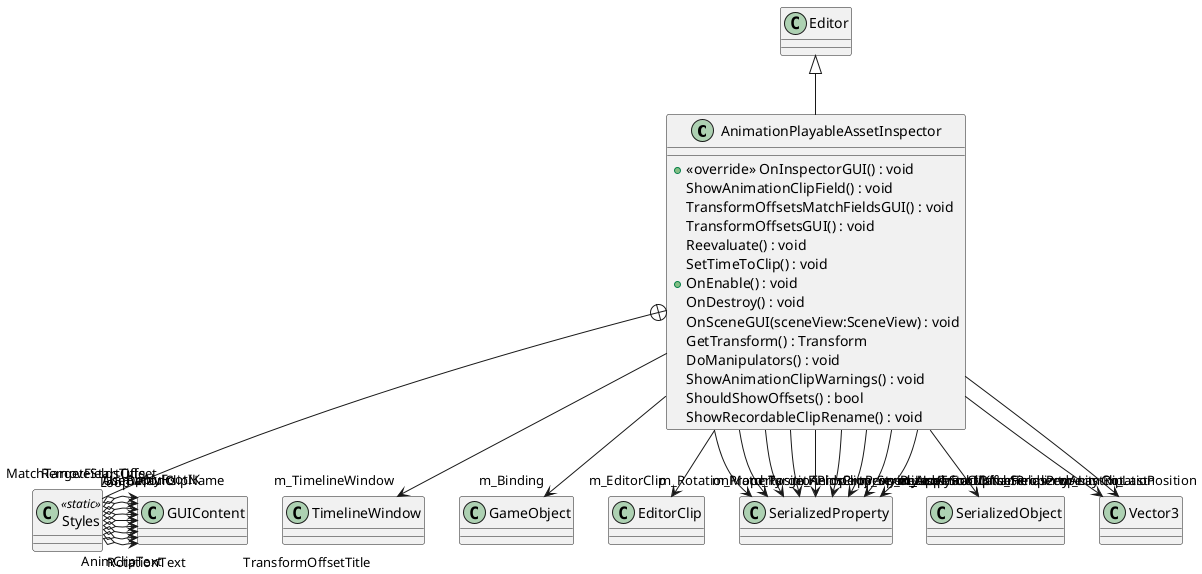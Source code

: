 @startuml
class AnimationPlayableAssetInspector {
    + <<override>> OnInspectorGUI() : void
    ShowAnimationClipField() : void
    TransformOffsetsMatchFieldsGUI() : void
    TransformOffsetsGUI() : void
    Reevaluate() : void
    SetTimeToClip() : void
    + OnEnable() : void
    OnDestroy() : void
    OnSceneGUI(sceneView:SceneView) : void
    GetTransform() : Transform
    DoManipulators() : void
    ShowAnimationClipWarnings() : void
    ShouldShowOffsets() : bool
    ShowRecordableClipRename() : void
}
class Styles <<static>> {
}
Editor <|-- AnimationPlayableAssetInspector
AnimationPlayableAssetInspector --> "m_TimelineWindow" TimelineWindow
AnimationPlayableAssetInspector --> "m_Binding" GameObject
AnimationPlayableAssetInspector --> "m_EditorClip" EditorClip
AnimationPlayableAssetInspector --> "m_PositionProperty" SerializedProperty
AnimationPlayableAssetInspector --> "m_RotationProperty" SerializedProperty
AnimationPlayableAssetInspector --> "m_AnimClipProperty" SerializedProperty
AnimationPlayableAssetInspector --> "m_UseTrackMatchFieldsProperty" SerializedProperty
AnimationPlayableAssetInspector --> "m_MatchTargetFieldsProperty" SerializedProperty
AnimationPlayableAssetInspector --> "m_SerializedAnimClip" SerializedObject
AnimationPlayableAssetInspector --> "m_SerializedAnimClipName" SerializedProperty
AnimationPlayableAssetInspector --> "m_RemoveStartOffsetProperty" SerializedProperty
AnimationPlayableAssetInspector --> "m_ApplyFootIK" SerializedProperty
AnimationPlayableAssetInspector --> "m_Loop" SerializedProperty
AnimationPlayableAssetInspector --> "m_LastPosition" Vector3
AnimationPlayableAssetInspector --> "m_LastRotation" Vector3
AnimationPlayableAssetInspector +-- Styles
Styles o-> "RotationText" GUIContent
Styles o-> "AnimClipText" GUIContent
Styles o-> "TransformOffsetTitle" GUIContent
Styles o-> "AnimationClipName" GUIContent
Styles o-> "MatchTargetFieldsTitle" GUIContent
Styles o-> "UseDefaults" GUIContent
Styles o-> "RemoveStartOffset" GUIContent
Styles o-> "ApplyFootIK" GUIContent
Styles o-> "Loop" GUIContent
@enduml
